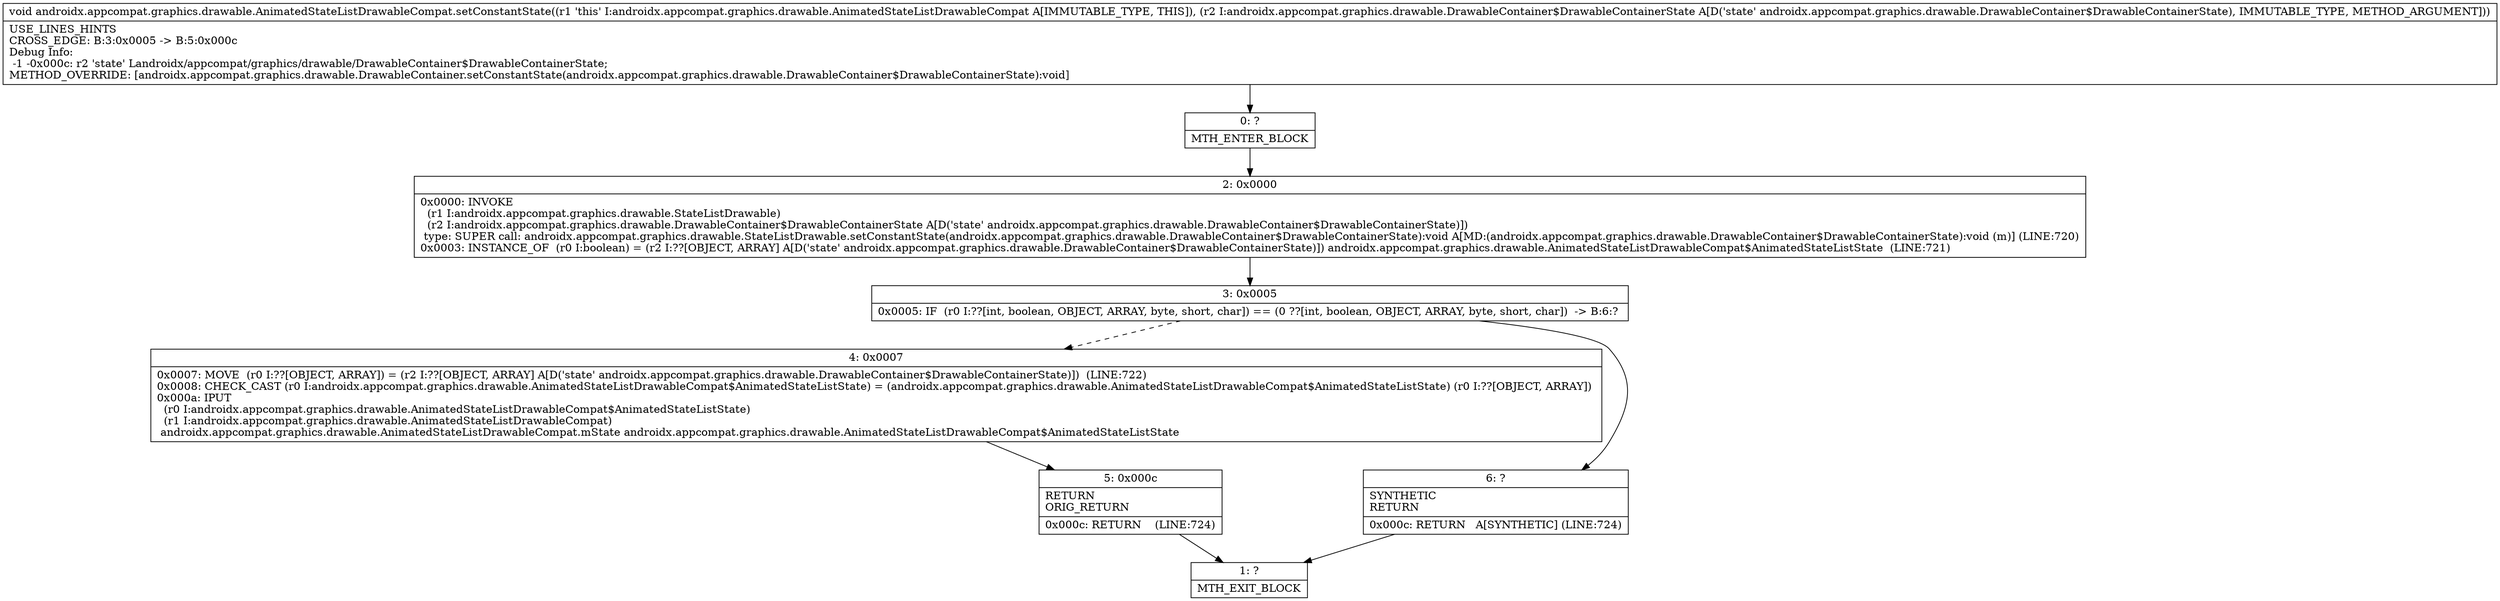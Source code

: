 digraph "CFG forandroidx.appcompat.graphics.drawable.AnimatedStateListDrawableCompat.setConstantState(Landroidx\/appcompat\/graphics\/drawable\/DrawableContainer$DrawableContainerState;)V" {
Node_0 [shape=record,label="{0\:\ ?|MTH_ENTER_BLOCK\l}"];
Node_2 [shape=record,label="{2\:\ 0x0000|0x0000: INVOKE  \l  (r1 I:androidx.appcompat.graphics.drawable.StateListDrawable)\l  (r2 I:androidx.appcompat.graphics.drawable.DrawableContainer$DrawableContainerState A[D('state' androidx.appcompat.graphics.drawable.DrawableContainer$DrawableContainerState)])\l type: SUPER call: androidx.appcompat.graphics.drawable.StateListDrawable.setConstantState(androidx.appcompat.graphics.drawable.DrawableContainer$DrawableContainerState):void A[MD:(androidx.appcompat.graphics.drawable.DrawableContainer$DrawableContainerState):void (m)] (LINE:720)\l0x0003: INSTANCE_OF  (r0 I:boolean) = (r2 I:??[OBJECT, ARRAY] A[D('state' androidx.appcompat.graphics.drawable.DrawableContainer$DrawableContainerState)]) androidx.appcompat.graphics.drawable.AnimatedStateListDrawableCompat$AnimatedStateListState  (LINE:721)\l}"];
Node_3 [shape=record,label="{3\:\ 0x0005|0x0005: IF  (r0 I:??[int, boolean, OBJECT, ARRAY, byte, short, char]) == (0 ??[int, boolean, OBJECT, ARRAY, byte, short, char])  \-\> B:6:? \l}"];
Node_4 [shape=record,label="{4\:\ 0x0007|0x0007: MOVE  (r0 I:??[OBJECT, ARRAY]) = (r2 I:??[OBJECT, ARRAY] A[D('state' androidx.appcompat.graphics.drawable.DrawableContainer$DrawableContainerState)])  (LINE:722)\l0x0008: CHECK_CAST (r0 I:androidx.appcompat.graphics.drawable.AnimatedStateListDrawableCompat$AnimatedStateListState) = (androidx.appcompat.graphics.drawable.AnimatedStateListDrawableCompat$AnimatedStateListState) (r0 I:??[OBJECT, ARRAY]) \l0x000a: IPUT  \l  (r0 I:androidx.appcompat.graphics.drawable.AnimatedStateListDrawableCompat$AnimatedStateListState)\l  (r1 I:androidx.appcompat.graphics.drawable.AnimatedStateListDrawableCompat)\l androidx.appcompat.graphics.drawable.AnimatedStateListDrawableCompat.mState androidx.appcompat.graphics.drawable.AnimatedStateListDrawableCompat$AnimatedStateListState \l}"];
Node_5 [shape=record,label="{5\:\ 0x000c|RETURN\lORIG_RETURN\l|0x000c: RETURN    (LINE:724)\l}"];
Node_1 [shape=record,label="{1\:\ ?|MTH_EXIT_BLOCK\l}"];
Node_6 [shape=record,label="{6\:\ ?|SYNTHETIC\lRETURN\l|0x000c: RETURN   A[SYNTHETIC] (LINE:724)\l}"];
MethodNode[shape=record,label="{void androidx.appcompat.graphics.drawable.AnimatedStateListDrawableCompat.setConstantState((r1 'this' I:androidx.appcompat.graphics.drawable.AnimatedStateListDrawableCompat A[IMMUTABLE_TYPE, THIS]), (r2 I:androidx.appcompat.graphics.drawable.DrawableContainer$DrawableContainerState A[D('state' androidx.appcompat.graphics.drawable.DrawableContainer$DrawableContainerState), IMMUTABLE_TYPE, METHOD_ARGUMENT]))  | USE_LINES_HINTS\lCROSS_EDGE: B:3:0x0005 \-\> B:5:0x000c\lDebug Info:\l  \-1 \-0x000c: r2 'state' Landroidx\/appcompat\/graphics\/drawable\/DrawableContainer$DrawableContainerState;\lMETHOD_OVERRIDE: [androidx.appcompat.graphics.drawable.DrawableContainer.setConstantState(androidx.appcompat.graphics.drawable.DrawableContainer$DrawableContainerState):void]\l}"];
MethodNode -> Node_0;Node_0 -> Node_2;
Node_2 -> Node_3;
Node_3 -> Node_4[style=dashed];
Node_3 -> Node_6;
Node_4 -> Node_5;
Node_5 -> Node_1;
Node_6 -> Node_1;
}

